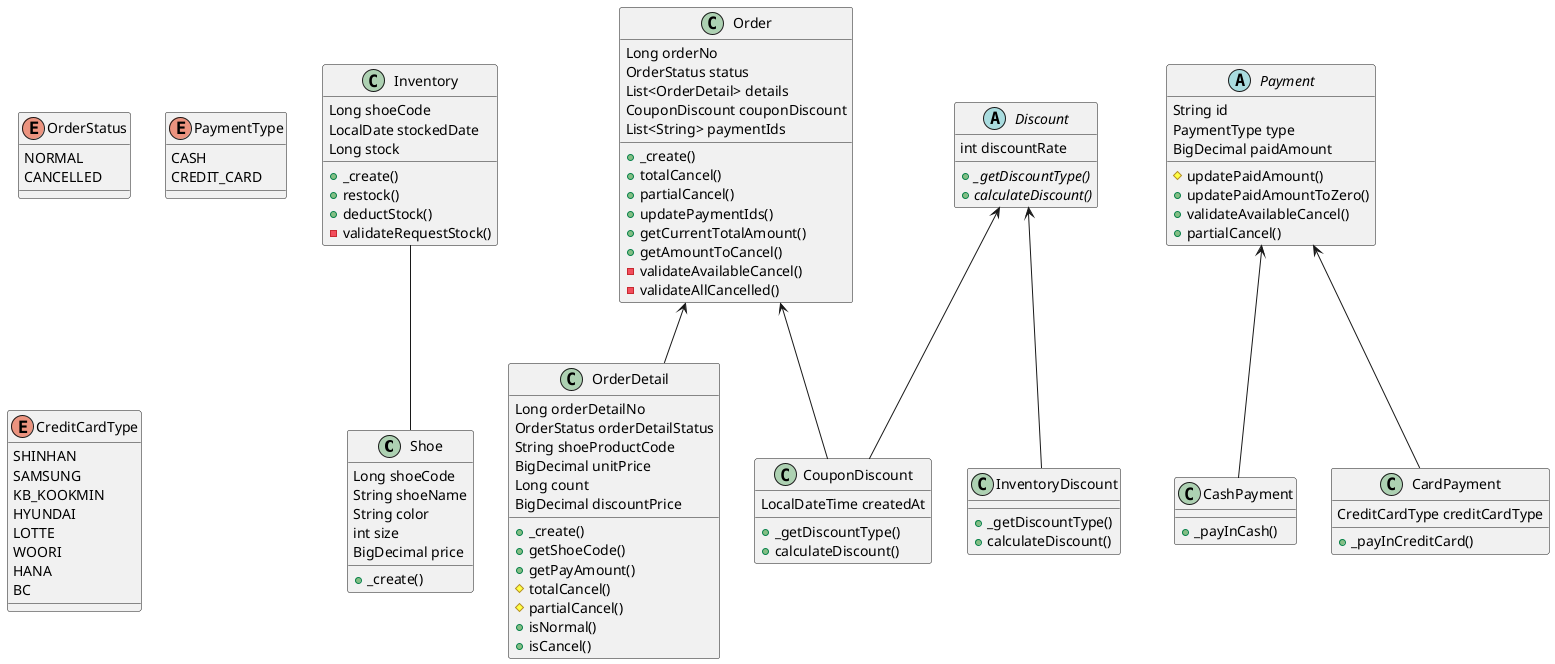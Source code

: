 @startuml

class Shoe {
Long shoeCode
String shoeName
String color
int size
BigDecimal price
+ _create()
}

enum OrderStatus {
NORMAL
CANCELLED
}

class Order {
Long orderNo
OrderStatus status
List<OrderDetail> details
CouponDiscount couponDiscount
List<String> paymentIds
+ _create()
+ totalCancel()
+ partialCancel()
+ updatePaymentIds()
+ getCurrentTotalAmount()
+ getAmountToCancel()
- validateAvailableCancel()
- validateAllCancelled()
}

class OrderDetail {
Long orderDetailNo
OrderStatus orderDetailStatus
String shoeProductCode
BigDecimal unitPrice
Long count
BigDecimal discountPrice
+ _create()
+ getShoeCode()
+ getPayAmount()
# totalCancel()
# partialCancel()
+ isNormal()
+ isCancel()
}

enum PaymentType {
CASH
CREDIT_CARD
}

enum CreditCardType {
SHINHAN
SAMSUNG
KB_KOOKMIN
HYUNDAI
LOTTE
WOORI
HANA
BC
}

abstract class Payment {
String id
PaymentType type
BigDecimal paidAmount
# updatePaidAmount()
+ updatePaidAmountToZero()
+ validateAvailableCancel()
+ partialCancel()
}

class CashPayment {
+ _payInCash()
}

class CardPayment {
CreditCardType creditCardType
+ _payInCreditCard()
}

class Inventory {
Long shoeCode
LocalDate stockedDate
Long stock
+ _create()
+ restock()
+ deductStock()
- validateRequestStock()
}

abstract class Discount {
int discountRate
+ _getDiscountType() {abstract}
+ calculateDiscount() {abstract}
}

class InventoryDiscount {
+ _getDiscountType()
+ calculateDiscount()
}

class CouponDiscount {
LocalDateTime createdAt
+ _getDiscountType()
+ calculateDiscount()
}

Order <-- OrderDetail
Payment <-- CashPayment
Payment <-- CardPayment
Inventory -- Shoe
Discount <-- InventoryDiscount
Discount <-- CouponDiscount
Order <-- CouponDiscount

@enduml